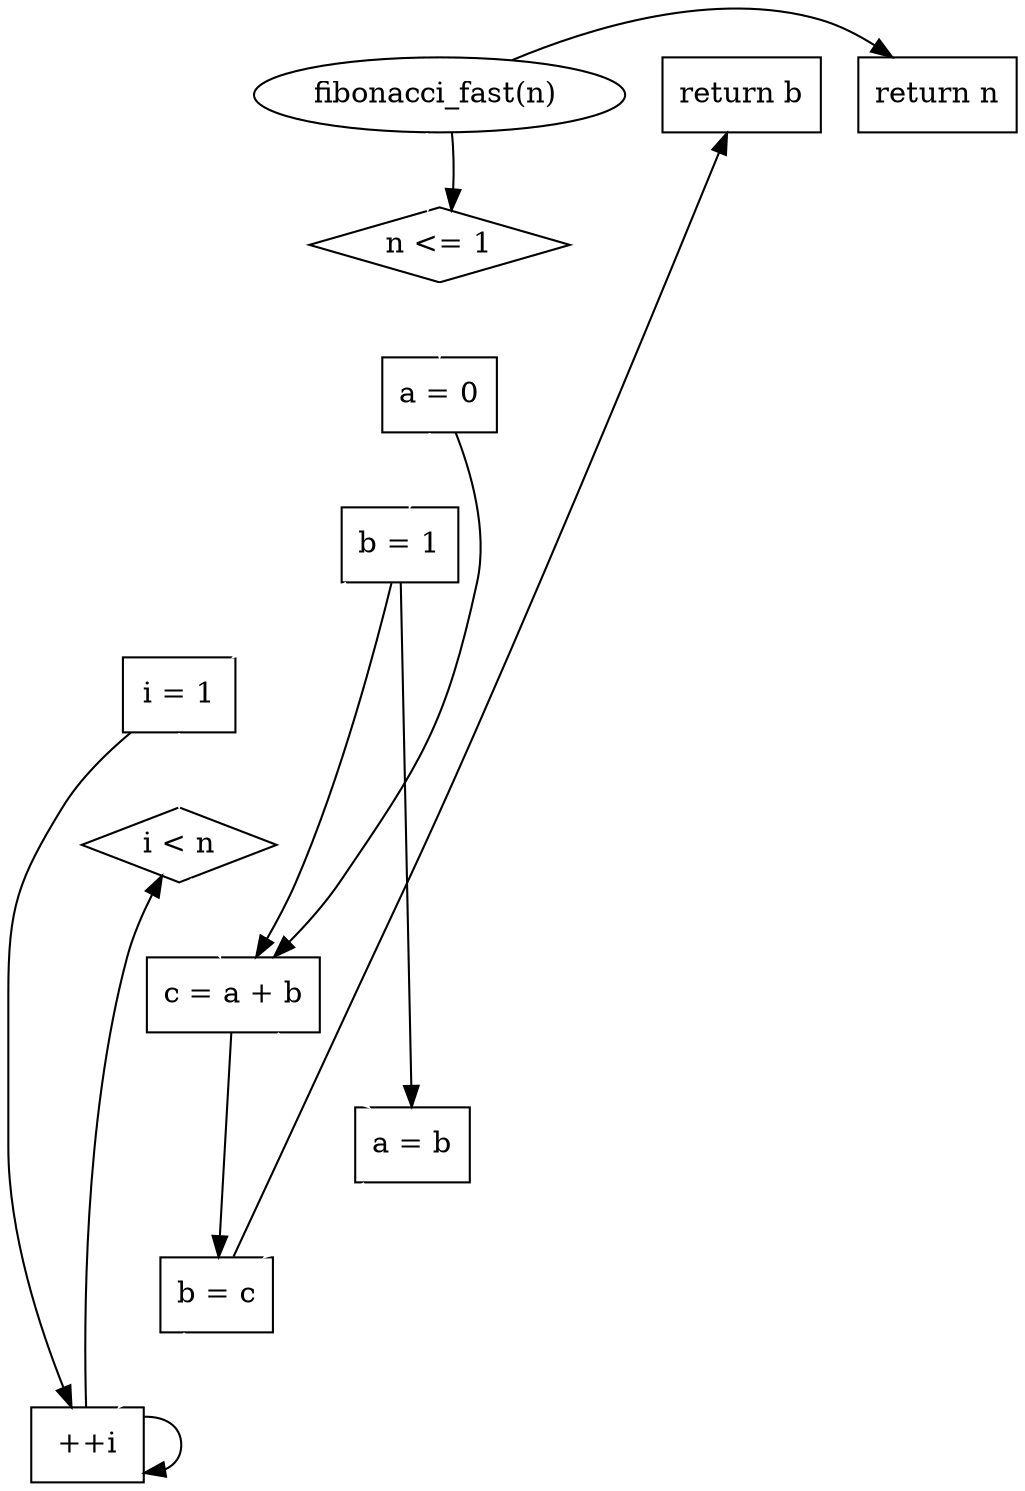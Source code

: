 digraph {
	fun_decl [label="fibonacci_fast(n) "]
	"n <= 1" [label="n <= 1" shape=diamond]
	fun_decl -> "n <= 1" [color=white constraint=true]
	fun_decl -> "n <= 1" [color=black constraint=true]
	return10 [label="return n" shape=box]
	fun_decl -> return10 [color=black constraint=false]
	a1 [label="a = 0" shape=box]
	"n <= 1" -> a1 [color=white constraint=true]
	b1 [label="b = 1" shape=box]
	a1 -> b1 [color=white constraint=true]
	i1 [label="i = 1" shape=box]
	b1 -> i1 [color=white constraint=true]
	"i < n" [label="i < n" shape=diamond]
	i1 -> "i < n" [color=white constraint=true]
	c1 [label="c = a + b" shape=box]
	"i < n" -> c1 [color=white constraint=true]
	b1 -> c1 [color=black constraint=true]
	a1 -> c1 [color=black constraint=true]
	a11 [label="a = b" shape=box]
	c1 -> a11 [color=white constraint=true]
	b1 -> a11 [color=black constraint=true]
	b11 [label="b = c" shape=box]
	a11 -> b11 [color=white constraint=true]
	c1 -> b11 [color=black constraint=true]
	i11 [label="++i" shape=box]
	b11 -> i11 [color=white constraint=true]
	i1 -> i11 [color=black constraint=true]
	i11 -> i11 [color=black constraint=true]
	i11 -> "i < n" [color=black constraint=true]
	return26 [label="return b" shape=box]
	b11 -> return26 [color=black constraint=false]
}

